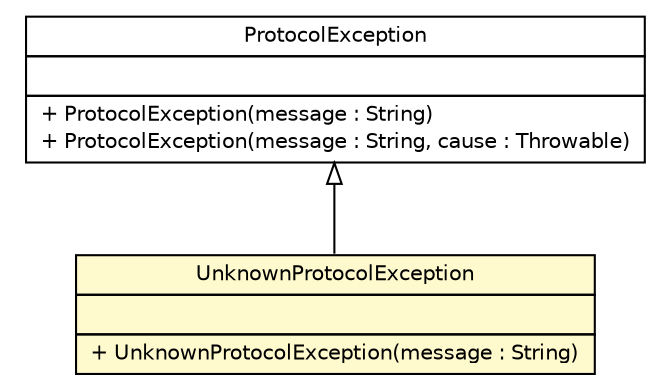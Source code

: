 #!/usr/local/bin/dot
#
# Class diagram 
# Generated by UMLGraph version R5_6 (http://www.umlgraph.org/)
#

digraph G {
	edge [fontname="Helvetica",fontsize=10,labelfontname="Helvetica",labelfontsize=10];
	node [fontname="Helvetica",fontsize=10,shape=plaintext];
	nodesep=0.25;
	ranksep=0.5;
	// com.xley.lfosc.UnknownProtocolException
	c2268 [label=<<table title="com.xley.lfosc.UnknownProtocolException" border="0" cellborder="1" cellspacing="0" cellpadding="2" port="p" bgcolor="lemonChiffon" href="./UnknownProtocolException.html">
		<tr><td><table border="0" cellspacing="0" cellpadding="1">
<tr><td align="center" balign="center"> UnknownProtocolException </td></tr>
		</table></td></tr>
		<tr><td><table border="0" cellspacing="0" cellpadding="1">
<tr><td align="left" balign="left">  </td></tr>
		</table></td></tr>
		<tr><td><table border="0" cellspacing="0" cellpadding="1">
<tr><td align="left" balign="left"> + UnknownProtocolException(message : String) </td></tr>
		</table></td></tr>
		</table>>, URL="./UnknownProtocolException.html", fontname="Helvetica", fontcolor="black", fontsize=10.0];
	// com.xley.lfosc.ProtocolException
	c2271 [label=<<table title="com.xley.lfosc.ProtocolException" border="0" cellborder="1" cellspacing="0" cellpadding="2" port="p" href="./ProtocolException.html">
		<tr><td><table border="0" cellspacing="0" cellpadding="1">
<tr><td align="center" balign="center"> ProtocolException </td></tr>
		</table></td></tr>
		<tr><td><table border="0" cellspacing="0" cellpadding="1">
<tr><td align="left" balign="left">  </td></tr>
		</table></td></tr>
		<tr><td><table border="0" cellspacing="0" cellpadding="1">
<tr><td align="left" balign="left"> + ProtocolException(message : String) </td></tr>
<tr><td align="left" balign="left"> + ProtocolException(message : String, cause : Throwable) </td></tr>
		</table></td></tr>
		</table>>, URL="./ProtocolException.html", fontname="Helvetica", fontcolor="black", fontsize=10.0];
	//com.xley.lfosc.UnknownProtocolException extends com.xley.lfosc.ProtocolException
	c2271:p -> c2268:p [dir=back,arrowtail=empty];
}

